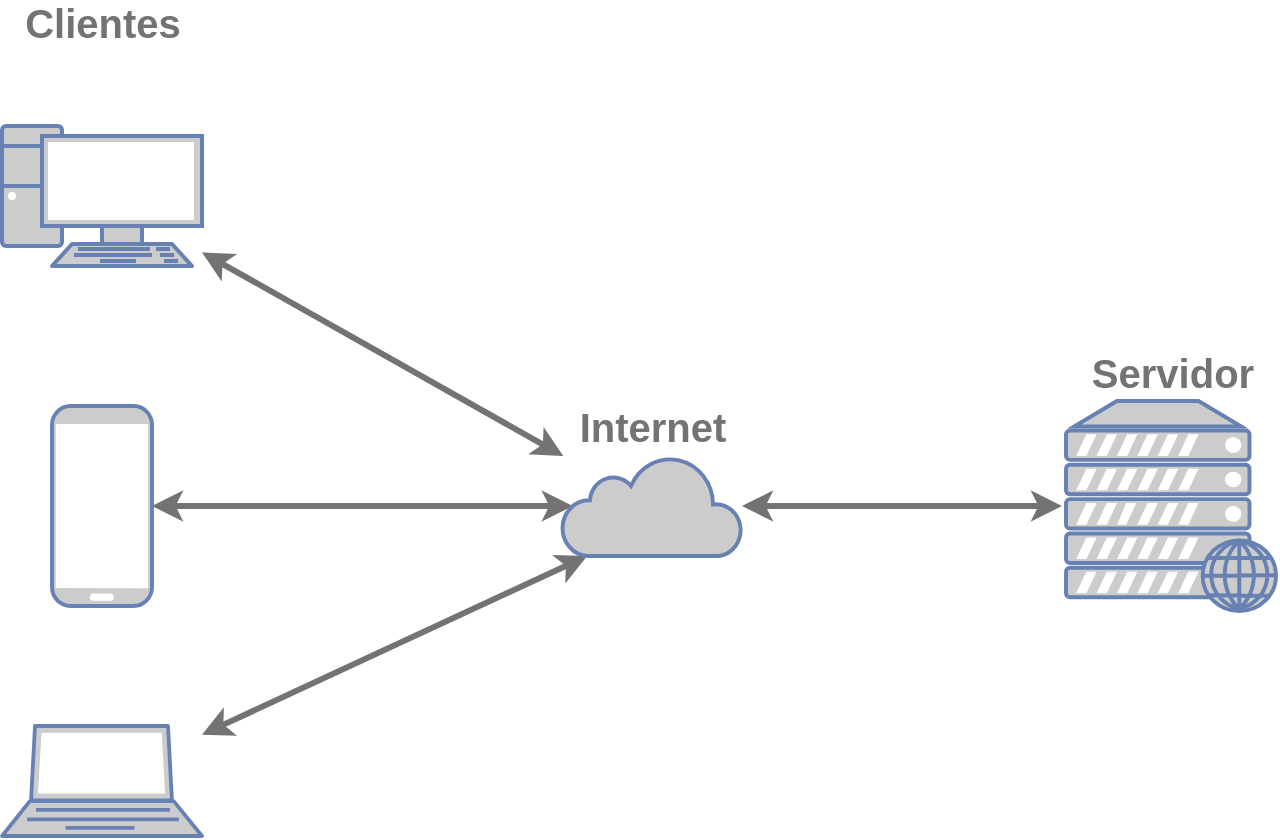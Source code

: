 <mxfile version="14.5.1" type="device"><diagram id="O14eQ-HIBFKYePj54n1J" name="Página-1"><mxGraphModel dx="1102" dy="856" grid="1" gridSize="10" guides="1" tooltips="1" connect="1" arrows="1" fold="1" page="1" pageScale="1" pageWidth="827" pageHeight="1169" math="0" shadow="0"><root><mxCell id="0"/><mxCell id="1" parent="0"/><mxCell id="C0GP0Uo1A8hYIwFpLNME-26" style="edgeStyle=none;rounded=0;orthogonalLoop=1;jettySize=auto;html=1;startArrow=classic;startFill=1;endArrow=classic;endFill=1;strokeColor=#737373;strokeWidth=3;" edge="1" parent="1" source="C0GP0Uo1A8hYIwFpLNME-4" target="C0GP0Uo1A8hYIwFpLNME-13"><mxGeometry relative="1" as="geometry"/></mxCell><mxCell id="C0GP0Uo1A8hYIwFpLNME-4" value="Clientes" style="verticalAlign=top;verticalLabelPosition=top;labelPosition=center;align=center;html=1;outlineConnect=0;fillColor=#CCCCCC;strokeColor=#6881B3;gradientColor=none;gradientDirection=north;strokeWidth=2;shape=mxgraph.networks.pc;fontColor=#737373;fontSize=20;fontStyle=1" vertex="1" parent="1"><mxGeometry x="190" y="220" width="100" height="70" as="geometry"/></mxCell><mxCell id="C0GP0Uo1A8hYIwFpLNME-7" value="Servidor" style="verticalAlign=bottom;verticalLabelPosition=top;labelPosition=center;align=center;html=1;outlineConnect=0;fillColor=#CCCCCC;strokeColor=#6881B3;gradientColor=none;gradientDirection=north;strokeWidth=2;shape=mxgraph.networks.web_server;fontColor=#737373;fontSize=20;fontStyle=1" vertex="1" parent="1"><mxGeometry x="722" y="357.5" width="105" height="105" as="geometry"/></mxCell><mxCell id="C0GP0Uo1A8hYIwFpLNME-22" style="edgeStyle=none;rounded=0;orthogonalLoop=1;jettySize=auto;html=1;entryX=0.06;entryY=0.5;entryDx=0;entryDy=0;entryPerimeter=0;startArrow=classic;startFill=1;endArrow=classic;endFill=1;strokeColor=#737373;strokeWidth=3;" edge="1" parent="1" source="C0GP0Uo1A8hYIwFpLNME-10" target="C0GP0Uo1A8hYIwFpLNME-13"><mxGeometry relative="1" as="geometry"/></mxCell><mxCell id="C0GP0Uo1A8hYIwFpLNME-10" value="" style="fontColor=#0066CC;verticalAlign=top;verticalLabelPosition=bottom;labelPosition=center;align=center;html=1;outlineConnect=0;fillColor=#CCCCCC;strokeColor=#6881B3;gradientColor=none;gradientDirection=north;strokeWidth=2;shape=mxgraph.networks.mobile;" vertex="1" parent="1"><mxGeometry x="215" y="360" width="50" height="100" as="geometry"/></mxCell><mxCell id="C0GP0Uo1A8hYIwFpLNME-23" style="edgeStyle=none;rounded=0;orthogonalLoop=1;jettySize=auto;html=1;entryX=0.14;entryY=1;entryDx=0;entryDy=0;entryPerimeter=0;startArrow=classic;startFill=1;endArrow=classic;endFill=1;strokeColor=#737373;strokeWidth=3;" edge="1" parent="1" source="C0GP0Uo1A8hYIwFpLNME-11" target="C0GP0Uo1A8hYIwFpLNME-13"><mxGeometry relative="1" as="geometry"/></mxCell><mxCell id="C0GP0Uo1A8hYIwFpLNME-11" value="" style="fontColor=#0066CC;verticalAlign=top;verticalLabelPosition=bottom;labelPosition=center;align=center;html=1;outlineConnect=0;fillColor=#CCCCCC;strokeColor=#6881B3;gradientColor=none;gradientDirection=north;strokeWidth=2;shape=mxgraph.networks.laptop;" vertex="1" parent="1"><mxGeometry x="190" y="520" width="100" height="55" as="geometry"/></mxCell><mxCell id="C0GP0Uo1A8hYIwFpLNME-15" style="edgeStyle=orthogonalEdgeStyle;orthogonalLoop=1;jettySize=auto;html=1;startArrow=classic;startFill=1;rounded=0;strokeColor=#737373;endArrow=classic;endFill=1;strokeWidth=3;" edge="1" parent="1" source="C0GP0Uo1A8hYIwFpLNME-13"><mxGeometry relative="1" as="geometry"><mxPoint x="720" y="410" as="targetPoint"/></mxGeometry></mxCell><mxCell id="C0GP0Uo1A8hYIwFpLNME-13" value="Internet" style="html=1;outlineConnect=0;fillColor=#CCCCCC;strokeColor=#6881B3;gradientColor=none;gradientDirection=north;strokeWidth=2;shape=mxgraph.networks.cloud;fontColor=#737373;fontSize=20;labelPosition=center;verticalLabelPosition=top;align=center;verticalAlign=bottom;fontStyle=1" vertex="1" parent="1"><mxGeometry x="470" y="385" width="90" height="50" as="geometry"/></mxCell></root></mxGraphModel></diagram></mxfile>